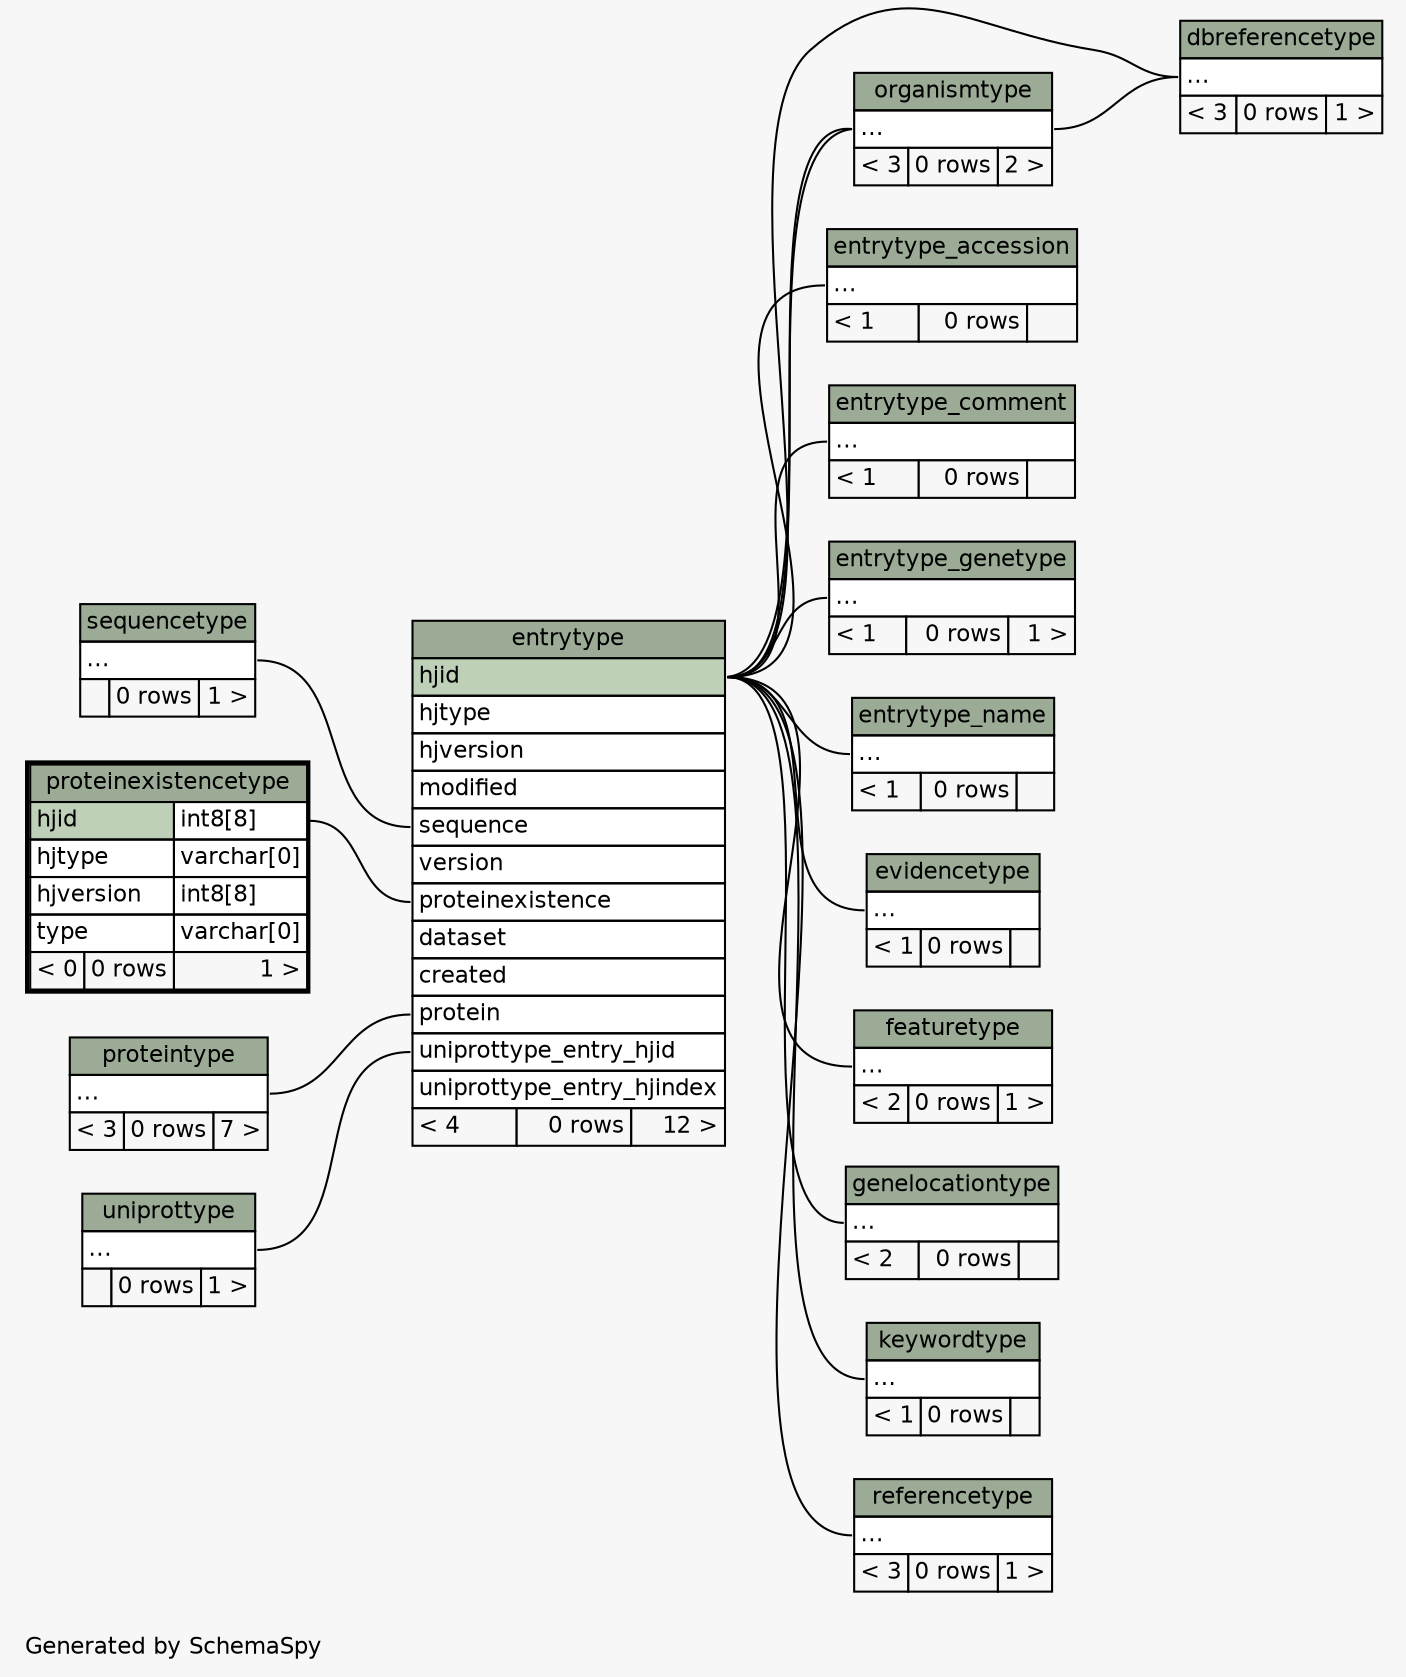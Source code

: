 // dot 2.22.2 on Windows Vista 6.0
// SchemaSpy rev 536
digraph "twoDegreesRelationshipsDiagram" {
  graph [
    rankdir="RL"
    bgcolor="#f7f7f7"
    label="\nGenerated by SchemaSpy"
    labeljust="l"
    nodesep="0.18"
    ranksep="0.46"
    fontname="Helvetica"
    fontsize="11"
  ];
  node [
    fontname="Helvetica"
    fontsize="11"
    shape="plaintext"
  ];
  edge [
    arrowsize="0.8"
  ];
  "dbreferencetype":"elipses":w -> "entrytype":"hjid":e [arrowhead=none arrowtail=crowodot];
  "dbreferencetype":"elipses":w -> "organismtype":"elipses":e [arrowhead=none arrowtail=crowodot];
  "entrytype":"protein":w -> "proteintype":"elipses":e [arrowhead=none arrowtail=crowodot];
  "entrytype":"proteinexistence":w -> "proteinexistencetype":"hjid.type":e [arrowhead=none arrowtail=crowodot];
  "entrytype":"sequence":w -> "sequencetype":"elipses":e [arrowhead=none arrowtail=crowodot];
  "entrytype":"uniprottype_entry_hjid":w -> "uniprottype":"elipses":e [arrowhead=none arrowtail=crowodot];
  "entrytype_accession":"elipses":w -> "entrytype":"hjid":e [arrowhead=none arrowtail=crowodot];
  "entrytype_comment":"elipses":w -> "entrytype":"hjid":e [arrowhead=none arrowtail=crowodot];
  "entrytype_genetype":"elipses":w -> "entrytype":"hjid":e [arrowhead=none arrowtail=crowodot];
  "entrytype_name":"elipses":w -> "entrytype":"hjid":e [arrowhead=none arrowtail=crowodot];
  "evidencetype":"elipses":w -> "entrytype":"hjid":e [arrowhead=none arrowtail=crowodot];
  "featuretype":"elipses":w -> "entrytype":"hjid":e [arrowhead=none arrowtail=crowodot];
  "genelocationtype":"elipses":w -> "entrytype":"hjid":e [arrowhead=none arrowtail=crowodot];
  "keywordtype":"elipses":w -> "entrytype":"hjid":e [arrowhead=none arrowtail=crowodot];
  "organismtype":"elipses":w -> "entrytype":"hjid":e [arrowhead=none arrowtail=crowodot];
  "organismtype":"elipses":w -> "entrytype":"hjid":e [arrowhead=none arrowtail=crowodot];
  "referencetype":"elipses":w -> "entrytype":"hjid":e [arrowhead=none arrowtail=crowodot];
  "dbreferencetype" [
    label=<
    <TABLE BORDER="0" CELLBORDER="1" CELLSPACING="0" BGCOLOR="#ffffff">
      <TR><TD COLSPAN="3" BGCOLOR="#9bab96" ALIGN="CENTER">dbreferencetype</TD></TR>
      <TR><TD PORT="elipses" COLSPAN="3" ALIGN="LEFT">...</TD></TR>
      <TR><TD ALIGN="LEFT" BGCOLOR="#f7f7f7">&lt; 3</TD><TD ALIGN="RIGHT" BGCOLOR="#f7f7f7">0 rows</TD><TD ALIGN="RIGHT" BGCOLOR="#f7f7f7">1 &gt;</TD></TR>
    </TABLE>>
    URL="dbreferencetype.html"
    tooltip="dbreferencetype"
  ];
  "entrytype" [
    label=<
    <TABLE BORDER="0" CELLBORDER="1" CELLSPACING="0" BGCOLOR="#ffffff">
      <TR><TD COLSPAN="3" BGCOLOR="#9bab96" ALIGN="CENTER">entrytype</TD></TR>
      <TR><TD PORT="hjid" COLSPAN="3" BGCOLOR="#bed1b8" ALIGN="LEFT">hjid</TD></TR>
      <TR><TD PORT="hjtype" COLSPAN="3" ALIGN="LEFT">hjtype</TD></TR>
      <TR><TD PORT="hjversion" COLSPAN="3" ALIGN="LEFT">hjversion</TD></TR>
      <TR><TD PORT="modified" COLSPAN="3" ALIGN="LEFT">modified</TD></TR>
      <TR><TD PORT="sequence" COLSPAN="3" ALIGN="LEFT">sequence</TD></TR>
      <TR><TD PORT="version" COLSPAN="3" ALIGN="LEFT">version</TD></TR>
      <TR><TD PORT="proteinexistence" COLSPAN="3" ALIGN="LEFT">proteinexistence</TD></TR>
      <TR><TD PORT="dataset" COLSPAN="3" ALIGN="LEFT">dataset</TD></TR>
      <TR><TD PORT="created" COLSPAN="3" ALIGN="LEFT">created</TD></TR>
      <TR><TD PORT="protein" COLSPAN="3" ALIGN="LEFT">protein</TD></TR>
      <TR><TD PORT="uniprottype_entry_hjid" COLSPAN="3" ALIGN="LEFT">uniprottype_entry_hjid</TD></TR>
      <TR><TD PORT="uniprottype_entry_hjindex" COLSPAN="3" ALIGN="LEFT">uniprottype_entry_hjindex</TD></TR>
      <TR><TD ALIGN="LEFT" BGCOLOR="#f7f7f7">&lt; 4</TD><TD ALIGN="RIGHT" BGCOLOR="#f7f7f7">0 rows</TD><TD ALIGN="RIGHT" BGCOLOR="#f7f7f7">12 &gt;</TD></TR>
    </TABLE>>
    URL="entrytype.html"
    tooltip="entrytype"
  ];
  "entrytype_accession" [
    label=<
    <TABLE BORDER="0" CELLBORDER="1" CELLSPACING="0" BGCOLOR="#ffffff">
      <TR><TD COLSPAN="3" BGCOLOR="#9bab96" ALIGN="CENTER">entrytype_accession</TD></TR>
      <TR><TD PORT="elipses" COLSPAN="3" ALIGN="LEFT">...</TD></TR>
      <TR><TD ALIGN="LEFT" BGCOLOR="#f7f7f7">&lt; 1</TD><TD ALIGN="RIGHT" BGCOLOR="#f7f7f7">0 rows</TD><TD ALIGN="RIGHT" BGCOLOR="#f7f7f7">  </TD></TR>
    </TABLE>>
    URL="entrytype_accession.html"
    tooltip="entrytype_accession"
  ];
  "entrytype_comment" [
    label=<
    <TABLE BORDER="0" CELLBORDER="1" CELLSPACING="0" BGCOLOR="#ffffff">
      <TR><TD COLSPAN="3" BGCOLOR="#9bab96" ALIGN="CENTER">entrytype_comment</TD></TR>
      <TR><TD PORT="elipses" COLSPAN="3" ALIGN="LEFT">...</TD></TR>
      <TR><TD ALIGN="LEFT" BGCOLOR="#f7f7f7">&lt; 1</TD><TD ALIGN="RIGHT" BGCOLOR="#f7f7f7">0 rows</TD><TD ALIGN="RIGHT" BGCOLOR="#f7f7f7">  </TD></TR>
    </TABLE>>
    URL="entrytype_comment.html"
    tooltip="entrytype_comment"
  ];
  "entrytype_genetype" [
    label=<
    <TABLE BORDER="0" CELLBORDER="1" CELLSPACING="0" BGCOLOR="#ffffff">
      <TR><TD COLSPAN="3" BGCOLOR="#9bab96" ALIGN="CENTER">entrytype_genetype</TD></TR>
      <TR><TD PORT="elipses" COLSPAN="3" ALIGN="LEFT">...</TD></TR>
      <TR><TD ALIGN="LEFT" BGCOLOR="#f7f7f7">&lt; 1</TD><TD ALIGN="RIGHT" BGCOLOR="#f7f7f7">0 rows</TD><TD ALIGN="RIGHT" BGCOLOR="#f7f7f7">1 &gt;</TD></TR>
    </TABLE>>
    URL="entrytype_genetype.html"
    tooltip="entrytype_genetype"
  ];
  "entrytype_name" [
    label=<
    <TABLE BORDER="0" CELLBORDER="1" CELLSPACING="0" BGCOLOR="#ffffff">
      <TR><TD COLSPAN="3" BGCOLOR="#9bab96" ALIGN="CENTER">entrytype_name</TD></TR>
      <TR><TD PORT="elipses" COLSPAN="3" ALIGN="LEFT">...</TD></TR>
      <TR><TD ALIGN="LEFT" BGCOLOR="#f7f7f7">&lt; 1</TD><TD ALIGN="RIGHT" BGCOLOR="#f7f7f7">0 rows</TD><TD ALIGN="RIGHT" BGCOLOR="#f7f7f7">  </TD></TR>
    </TABLE>>
    URL="entrytype_name.html"
    tooltip="entrytype_name"
  ];
  "evidencetype" [
    label=<
    <TABLE BORDER="0" CELLBORDER="1" CELLSPACING="0" BGCOLOR="#ffffff">
      <TR><TD COLSPAN="3" BGCOLOR="#9bab96" ALIGN="CENTER">evidencetype</TD></TR>
      <TR><TD PORT="elipses" COLSPAN="3" ALIGN="LEFT">...</TD></TR>
      <TR><TD ALIGN="LEFT" BGCOLOR="#f7f7f7">&lt; 1</TD><TD ALIGN="RIGHT" BGCOLOR="#f7f7f7">0 rows</TD><TD ALIGN="RIGHT" BGCOLOR="#f7f7f7">  </TD></TR>
    </TABLE>>
    URL="evidencetype.html"
    tooltip="evidencetype"
  ];
  "featuretype" [
    label=<
    <TABLE BORDER="0" CELLBORDER="1" CELLSPACING="0" BGCOLOR="#ffffff">
      <TR><TD COLSPAN="3" BGCOLOR="#9bab96" ALIGN="CENTER">featuretype</TD></TR>
      <TR><TD PORT="elipses" COLSPAN="3" ALIGN="LEFT">...</TD></TR>
      <TR><TD ALIGN="LEFT" BGCOLOR="#f7f7f7">&lt; 2</TD><TD ALIGN="RIGHT" BGCOLOR="#f7f7f7">0 rows</TD><TD ALIGN="RIGHT" BGCOLOR="#f7f7f7">1 &gt;</TD></TR>
    </TABLE>>
    URL="featuretype.html"
    tooltip="featuretype"
  ];
  "genelocationtype" [
    label=<
    <TABLE BORDER="0" CELLBORDER="1" CELLSPACING="0" BGCOLOR="#ffffff">
      <TR><TD COLSPAN="3" BGCOLOR="#9bab96" ALIGN="CENTER">genelocationtype</TD></TR>
      <TR><TD PORT="elipses" COLSPAN="3" ALIGN="LEFT">...</TD></TR>
      <TR><TD ALIGN="LEFT" BGCOLOR="#f7f7f7">&lt; 2</TD><TD ALIGN="RIGHT" BGCOLOR="#f7f7f7">0 rows</TD><TD ALIGN="RIGHT" BGCOLOR="#f7f7f7">  </TD></TR>
    </TABLE>>
    URL="genelocationtype.html"
    tooltip="genelocationtype"
  ];
  "keywordtype" [
    label=<
    <TABLE BORDER="0" CELLBORDER="1" CELLSPACING="0" BGCOLOR="#ffffff">
      <TR><TD COLSPAN="3" BGCOLOR="#9bab96" ALIGN="CENTER">keywordtype</TD></TR>
      <TR><TD PORT="elipses" COLSPAN="3" ALIGN="LEFT">...</TD></TR>
      <TR><TD ALIGN="LEFT" BGCOLOR="#f7f7f7">&lt; 1</TD><TD ALIGN="RIGHT" BGCOLOR="#f7f7f7">0 rows</TD><TD ALIGN="RIGHT" BGCOLOR="#f7f7f7">  </TD></TR>
    </TABLE>>
    URL="keywordtype.html"
    tooltip="keywordtype"
  ];
  "organismtype" [
    label=<
    <TABLE BORDER="0" CELLBORDER="1" CELLSPACING="0" BGCOLOR="#ffffff">
      <TR><TD COLSPAN="3" BGCOLOR="#9bab96" ALIGN="CENTER">organismtype</TD></TR>
      <TR><TD PORT="elipses" COLSPAN="3" ALIGN="LEFT">...</TD></TR>
      <TR><TD ALIGN="LEFT" BGCOLOR="#f7f7f7">&lt; 3</TD><TD ALIGN="RIGHT" BGCOLOR="#f7f7f7">0 rows</TD><TD ALIGN="RIGHT" BGCOLOR="#f7f7f7">2 &gt;</TD></TR>
    </TABLE>>
    URL="organismtype.html"
    tooltip="organismtype"
  ];
  "proteinexistencetype" [
    label=<
    <TABLE BORDER="2" CELLBORDER="1" CELLSPACING="0" BGCOLOR="#ffffff">
      <TR><TD COLSPAN="3" BGCOLOR="#9bab96" ALIGN="CENTER">proteinexistencetype</TD></TR>
      <TR><TD PORT="hjid" COLSPAN="2" BGCOLOR="#bed1b8" ALIGN="LEFT">hjid</TD><TD PORT="hjid.type" ALIGN="LEFT">int8[8]</TD></TR>
      <TR><TD PORT="hjtype" COLSPAN="2" ALIGN="LEFT">hjtype</TD><TD PORT="hjtype.type" ALIGN="LEFT">varchar[0]</TD></TR>
      <TR><TD PORT="hjversion" COLSPAN="2" ALIGN="LEFT">hjversion</TD><TD PORT="hjversion.type" ALIGN="LEFT">int8[8]</TD></TR>
      <TR><TD PORT="type" COLSPAN="2" ALIGN="LEFT">type</TD><TD PORT="type.type" ALIGN="LEFT">varchar[0]</TD></TR>
      <TR><TD ALIGN="LEFT" BGCOLOR="#f7f7f7">&lt; 0</TD><TD ALIGN="RIGHT" BGCOLOR="#f7f7f7">0 rows</TD><TD ALIGN="RIGHT" BGCOLOR="#f7f7f7">1 &gt;</TD></TR>
    </TABLE>>
    URL="proteinexistencetype.html"
    tooltip="proteinexistencetype"
  ];
  "proteintype" [
    label=<
    <TABLE BORDER="0" CELLBORDER="1" CELLSPACING="0" BGCOLOR="#ffffff">
      <TR><TD COLSPAN="3" BGCOLOR="#9bab96" ALIGN="CENTER">proteintype</TD></TR>
      <TR><TD PORT="elipses" COLSPAN="3" ALIGN="LEFT">...</TD></TR>
      <TR><TD ALIGN="LEFT" BGCOLOR="#f7f7f7">&lt; 3</TD><TD ALIGN="RIGHT" BGCOLOR="#f7f7f7">0 rows</TD><TD ALIGN="RIGHT" BGCOLOR="#f7f7f7">7 &gt;</TD></TR>
    </TABLE>>
    URL="proteintype.html"
    tooltip="proteintype"
  ];
  "referencetype" [
    label=<
    <TABLE BORDER="0" CELLBORDER="1" CELLSPACING="0" BGCOLOR="#ffffff">
      <TR><TD COLSPAN="3" BGCOLOR="#9bab96" ALIGN="CENTER">referencetype</TD></TR>
      <TR><TD PORT="elipses" COLSPAN="3" ALIGN="LEFT">...</TD></TR>
      <TR><TD ALIGN="LEFT" BGCOLOR="#f7f7f7">&lt; 3</TD><TD ALIGN="RIGHT" BGCOLOR="#f7f7f7">0 rows</TD><TD ALIGN="RIGHT" BGCOLOR="#f7f7f7">1 &gt;</TD></TR>
    </TABLE>>
    URL="referencetype.html"
    tooltip="referencetype"
  ];
  "sequencetype" [
    label=<
    <TABLE BORDER="0" CELLBORDER="1" CELLSPACING="0" BGCOLOR="#ffffff">
      <TR><TD COLSPAN="3" BGCOLOR="#9bab96" ALIGN="CENTER">sequencetype</TD></TR>
      <TR><TD PORT="elipses" COLSPAN="3" ALIGN="LEFT">...</TD></TR>
      <TR><TD ALIGN="LEFT" BGCOLOR="#f7f7f7">  </TD><TD ALIGN="RIGHT" BGCOLOR="#f7f7f7">0 rows</TD><TD ALIGN="RIGHT" BGCOLOR="#f7f7f7">1 &gt;</TD></TR>
    </TABLE>>
    URL="sequencetype.html"
    tooltip="sequencetype"
  ];
  "uniprottype" [
    label=<
    <TABLE BORDER="0" CELLBORDER="1" CELLSPACING="0" BGCOLOR="#ffffff">
      <TR><TD COLSPAN="3" BGCOLOR="#9bab96" ALIGN="CENTER">uniprottype</TD></TR>
      <TR><TD PORT="elipses" COLSPAN="3" ALIGN="LEFT">...</TD></TR>
      <TR><TD ALIGN="LEFT" BGCOLOR="#f7f7f7">  </TD><TD ALIGN="RIGHT" BGCOLOR="#f7f7f7">0 rows</TD><TD ALIGN="RIGHT" BGCOLOR="#f7f7f7">1 &gt;</TD></TR>
    </TABLE>>
    URL="uniprottype.html"
    tooltip="uniprottype"
  ];
}

